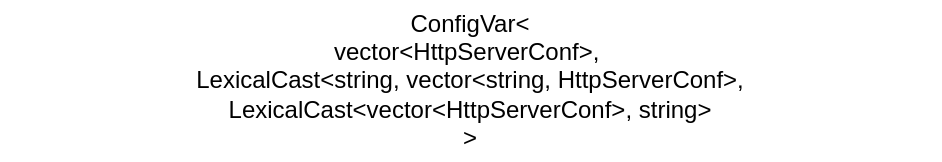 <mxfile version="26.0.12">
  <diagram id="C5RBs43oDa-KdzZeNtuy" name="Page-1">
    <mxGraphModel dx="989" dy="514" grid="1" gridSize="10" guides="1" tooltips="1" connect="1" arrows="1" fold="1" page="1" pageScale="1" pageWidth="827" pageHeight="1169" background="#ffffff" math="0" shadow="0">
      <root>
        <mxCell id="WIyWlLk6GJQsqaUBKTNV-0" />
        <mxCell id="WIyWlLk6GJQsqaUBKTNV-1" parent="WIyWlLk6GJQsqaUBKTNV-0" />
        <mxCell id="xFax5FagmtfiVJcZ8ZwT-2" value="ConfigVar&amp;lt;&lt;div&gt;vector&amp;lt;HttpServerConf&amp;gt;,&amp;nbsp;&lt;div&gt;LexicalCast&amp;lt;string, vector&amp;lt;string, HttpServerConf&amp;gt;, LexicalCast&amp;lt;vector&amp;lt;HttpServerConf&amp;gt;, string&amp;gt;&lt;/div&gt;&lt;div&gt;&amp;gt;&lt;/div&gt;&lt;/div&gt;" style="text;strokeColor=none;align=center;fillColor=none;html=1;verticalAlign=middle;whiteSpace=wrap;rounded=0;" vertex="1" parent="WIyWlLk6GJQsqaUBKTNV-1">
          <mxGeometry x="100" y="170" width="470" height="80" as="geometry" />
        </mxCell>
      </root>
    </mxGraphModel>
  </diagram>
</mxfile>
